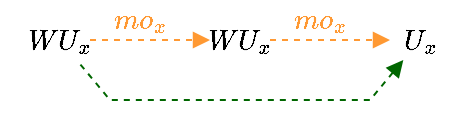 <mxfile version="20.3.0" type="device"><diagram id="bv3w6c99vZW9wBVbQguk" name="Page-1"><mxGraphModel dx="538" dy="505" grid="1" gridSize="10" guides="1" tooltips="1" connect="1" arrows="1" fold="1" page="1" pageScale="1" pageWidth="827" pageHeight="1169" math="1" shadow="0"><root><mxCell id="0"/><mxCell id="1" parent="0"/><mxCell id="vU8RKGC_5ougOwP7lnO5-2" value="$$WU_x$$" style="text;html=1;strokeColor=none;fillColor=none;align=center;verticalAlign=middle;whiteSpace=wrap;rounded=0;" vertex="1" parent="1"><mxGeometry x="10" y="20" width="30" height="20" as="geometry"/></mxCell><mxCell id="vU8RKGC_5ougOwP7lnO5-3" value="$$WU_x$$" style="text;html=1;strokeColor=none;fillColor=none;align=center;verticalAlign=middle;whiteSpace=wrap;rounded=0;" vertex="1" parent="1"><mxGeometry x="100" y="20" width="30" height="20" as="geometry"/></mxCell><mxCell id="vU8RKGC_5ougOwP7lnO5-4" value="$$U_x$$" style="text;html=1;strokeColor=none;fillColor=none;align=center;verticalAlign=middle;whiteSpace=wrap;rounded=0;" vertex="1" parent="1"><mxGeometry x="190" y="20" width="30" height="20" as="geometry"/></mxCell><mxCell id="vU8RKGC_5ougOwP7lnO5-5" style="rounded=0;orthogonalLoop=1;jettySize=auto;html=1;dashed=1;strokeColor=#FF9933;endArrow=block;endFill=1;" edge="1" parent="1" source="vU8RKGC_5ougOwP7lnO5-2" target="vU8RKGC_5ougOwP7lnO5-3"><mxGeometry relative="1" as="geometry"><mxPoint x="120" y="60" as="sourcePoint"/><mxPoint x="40" y="60" as="targetPoint"/><Array as="points"/></mxGeometry></mxCell><mxCell id="vU8RKGC_5ougOwP7lnO5-6" value="$$mo_x$$" style="text;html=1;strokeColor=none;fillColor=none;align=center;verticalAlign=middle;whiteSpace=wrap;rounded=0;fontColor=#FF9933;" vertex="1" parent="1"><mxGeometry x="40" y="10" width="50" height="20" as="geometry"/></mxCell><mxCell id="vU8RKGC_5ougOwP7lnO5-7" style="rounded=0;orthogonalLoop=1;jettySize=auto;html=1;dashed=1;strokeColor=#FF9933;endArrow=block;endFill=1;" edge="1" parent="1" source="vU8RKGC_5ougOwP7lnO5-3" target="vU8RKGC_5ougOwP7lnO5-4"><mxGeometry relative="1" as="geometry"><mxPoint x="50" y="40" as="sourcePoint"/><mxPoint x="110" y="40" as="targetPoint"/><Array as="points"/></mxGeometry></mxCell><mxCell id="vU8RKGC_5ougOwP7lnO5-8" value="$$mo_x$$" style="text;html=1;strokeColor=none;fillColor=none;align=center;verticalAlign=middle;whiteSpace=wrap;rounded=0;fontColor=#FF9933;" vertex="1" parent="1"><mxGeometry x="130" y="10" width="50" height="20" as="geometry"/></mxCell><mxCell id="vU8RKGC_5ougOwP7lnO5-9" style="edgeStyle=none;rounded=0;orthogonalLoop=1;jettySize=auto;html=1;endArrow=none;endFill=0;fillColor=#e51400;strokeColor=#006600;dashed=1;startArrow=block;startFill=1;" edge="1" parent="1" source="vU8RKGC_5ougOwP7lnO5-4" target="vU8RKGC_5ougOwP7lnO5-2"><mxGeometry relative="1" as="geometry"><mxPoint x="110" y="30" as="sourcePoint"/><mxPoint x="60" y="30" as="targetPoint"/><Array as="points"><mxPoint x="180" y="60"/><mxPoint x="50" y="60"/></Array></mxGeometry></mxCell></root></mxGraphModel></diagram></mxfile>